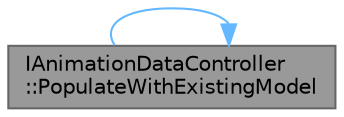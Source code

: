 digraph "IAnimationDataController::PopulateWithExistingModel"
{
 // INTERACTIVE_SVG=YES
 // LATEX_PDF_SIZE
  bgcolor="transparent";
  edge [fontname=Helvetica,fontsize=10,labelfontname=Helvetica,labelfontsize=10];
  node [fontname=Helvetica,fontsize=10,shape=box,height=0.2,width=0.4];
  rankdir="LR";
  Node1 [id="Node000001",label="IAnimationDataController\l::PopulateWithExistingModel",height=0.2,width=0.4,color="gray40", fillcolor="grey60", style="filled", fontcolor="black",tooltip="Copies any animation relevant data from an already existing IAnimationDataModel object."];
  Node1 -> Node1 [id="edge1_Node000001_Node000001",color="steelblue1",style="solid",tooltip=" "];
}
